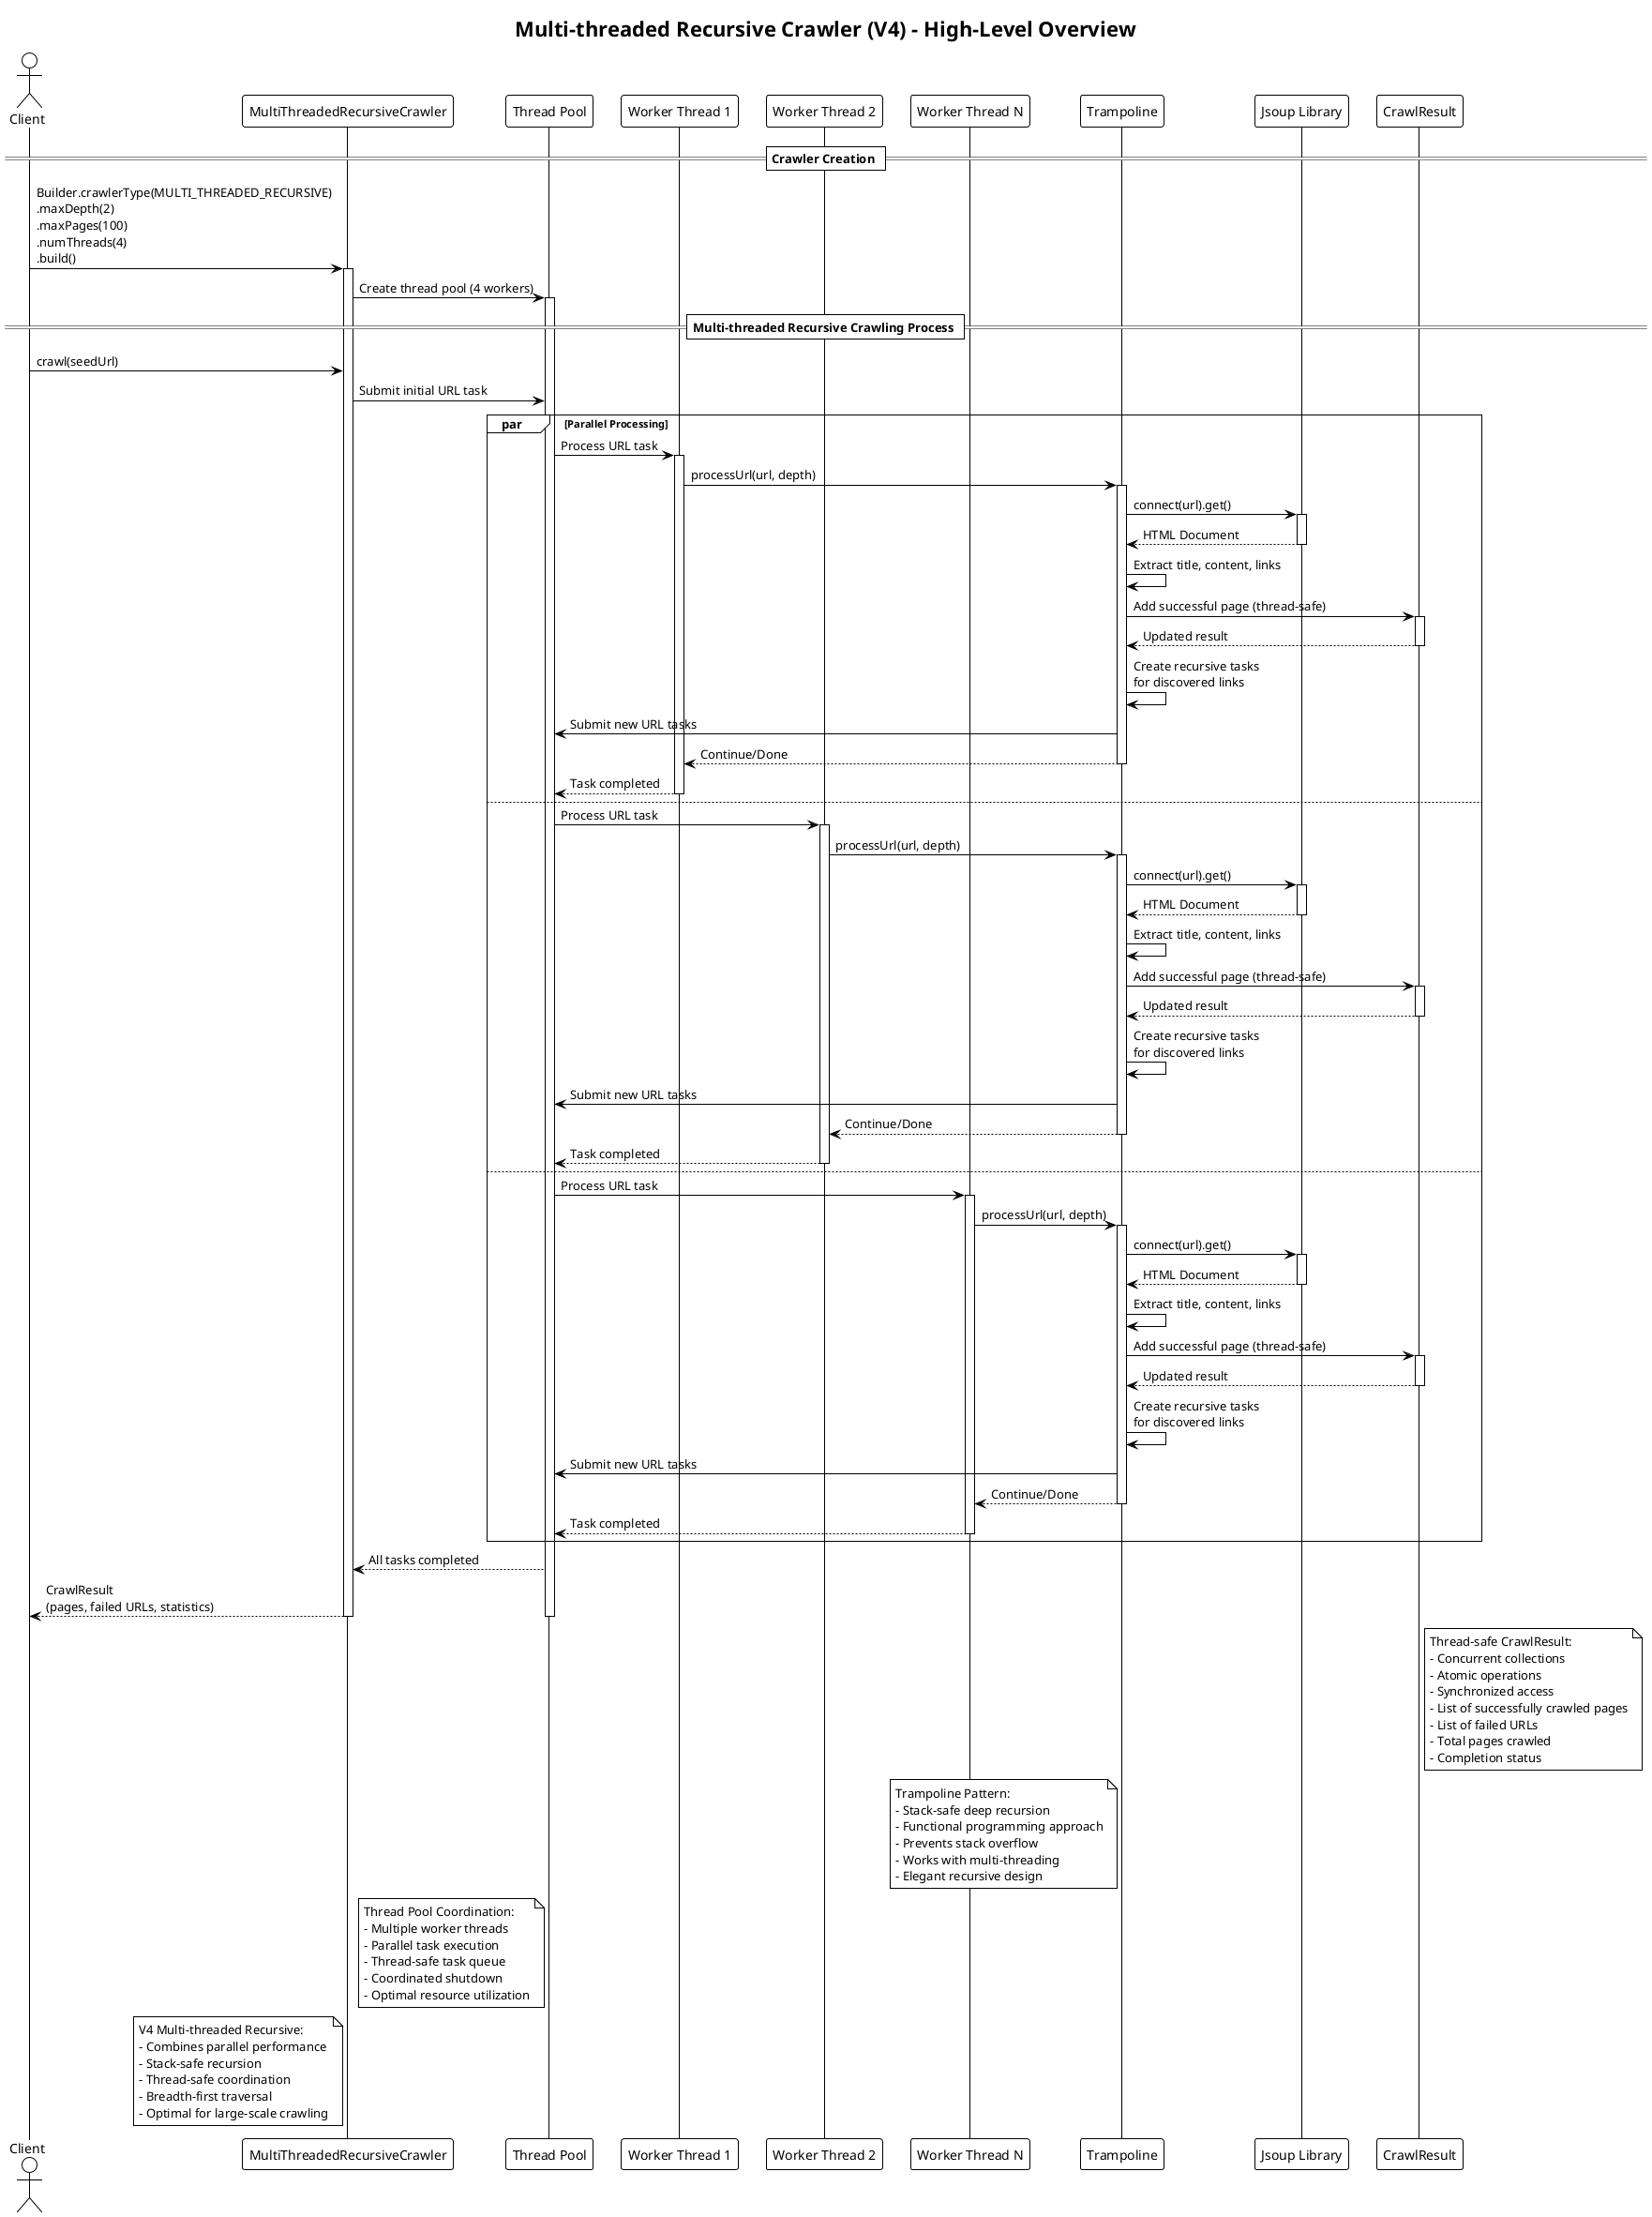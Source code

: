 @startuml multi-threaded-recursive-crawler-overview
!theme plain
title Multi-threaded Recursive Crawler (V4) - High-Level Overview

actor "Client" as Client
participant "MultiThreadedRecursiveCrawler" as Crawler
participant "Thread Pool" as Pool
participant "Worker Thread 1" as Worker1
participant "Worker Thread 2" as Worker2
participant "Worker Thread N" as WorkerN
participant "Trampoline" as Trampoline
participant "Jsoup Library" as Jsoup
participant "CrawlResult" as Result

== Crawler Creation ==
Client -> Crawler: Builder.crawlerType(MULTI_THREADED_RECURSIVE)\n.maxDepth(2)\n.maxPages(100)\n.numThreads(4)\n.build()
activate Crawler
Crawler -> Pool: Create thread pool (4 workers)
activate Pool

== Multi-threaded Recursive Crawling Process ==
Client -> Crawler: crawl(seedUrl)
Crawler -> Pool: Submit initial URL task

par Parallel Processing
Pool -> Worker1: Process URL task
activate Worker1
Worker1 -> Trampoline: processUrl(url, depth)
activate Trampoline

Trampoline -> Jsoup: connect(url).get()
activate Jsoup
Jsoup --> Trampoline: HTML Document
deactivate Jsoup

Trampoline -> Trampoline: Extract title, content, links
Trampoline -> Result: Add successful page (thread-safe)
activate Result
Result --> Trampoline: Updated result
deactivate Result

Trampoline -> Trampoline: Create recursive tasks\nfor discovered links
Trampoline -> Pool: Submit new URL tasks
Trampoline --> Worker1: Continue/Done
deactivate Trampoline
Worker1 --> Pool: Task completed
deactivate Worker1

else
Pool -> Worker2: Process URL task
activate Worker2
Worker2 -> Trampoline: processUrl(url, depth)
activate Trampoline

Trampoline -> Jsoup: connect(url).get()
activate Jsoup
Jsoup --> Trampoline: HTML Document
deactivate Jsoup

Trampoline -> Trampoline: Extract title, content, links
Trampoline -> Result: Add successful page (thread-safe)
activate Result
Result --> Trampoline: Updated result
deactivate Result

Trampoline -> Trampoline: Create recursive tasks\nfor discovered links
Trampoline -> Pool: Submit new URL tasks
Trampoline --> Worker2: Continue/Done
deactivate Trampoline
Worker2 --> Pool: Task completed
deactivate Worker2

else
Pool -> WorkerN: Process URL task
activate WorkerN
WorkerN -> Trampoline: processUrl(url, depth)
activate Trampoline

Trampoline -> Jsoup: connect(url).get()
activate Jsoup
Jsoup --> Trampoline: HTML Document
deactivate Jsoup

Trampoline -> Trampoline: Extract title, content, links
Trampoline -> Result: Add successful page (thread-safe)
activate Result
Result --> Trampoline: Updated result
deactivate Result

Trampoline -> Trampoline: Create recursive tasks\nfor discovered links
Trampoline -> Pool: Submit new URL tasks
Trampoline --> WorkerN: Continue/Done
deactivate Trampoline
WorkerN --> Pool: Task completed
deactivate WorkerN
end

Pool --> Crawler: All tasks completed
Crawler --> Client: CrawlResult\n(pages, failed URLs, statistics)
deactivate Crawler
deactivate Pool

note right of Result
  Thread-safe CrawlResult:
  - Concurrent collections
  - Atomic operations
  - Synchronized access
  - List of successfully crawled pages
  - List of failed URLs
  - Total pages crawled
  - Completion status
end note

note left of Trampoline
  Trampoline Pattern:
  - Stack-safe deep recursion
  - Functional programming approach
  - Prevents stack overflow
  - Works with multi-threading
  - Elegant recursive design
end note

note left of Pool
  Thread Pool Coordination:
  - Multiple worker threads
  - Parallel task execution
  - Thread-safe task queue
  - Coordinated shutdown
  - Optimal resource utilization
end note

note left of Crawler
  V4 Multi-threaded Recursive:
  - Combines parallel performance
  - Stack-safe recursion
  - Thread-safe coordination
  - Breadth-first traversal
  - Optimal for large-scale crawling
end note

@enduml
